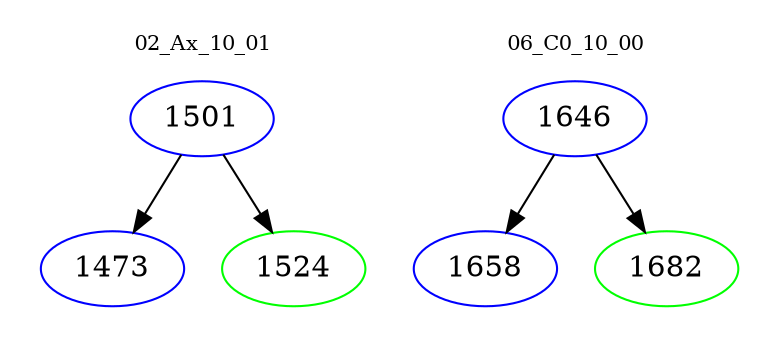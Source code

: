 digraph{
subgraph cluster_0 {
color = white
label = "02_Ax_10_01";
fontsize=10;
T0_1501 [label="1501", color="blue"]
T0_1501 -> T0_1473 [color="black"]
T0_1473 [label="1473", color="blue"]
T0_1501 -> T0_1524 [color="black"]
T0_1524 [label="1524", color="green"]
}
subgraph cluster_1 {
color = white
label = "06_C0_10_00";
fontsize=10;
T1_1646 [label="1646", color="blue"]
T1_1646 -> T1_1658 [color="black"]
T1_1658 [label="1658", color="blue"]
T1_1646 -> T1_1682 [color="black"]
T1_1682 [label="1682", color="green"]
}
}

